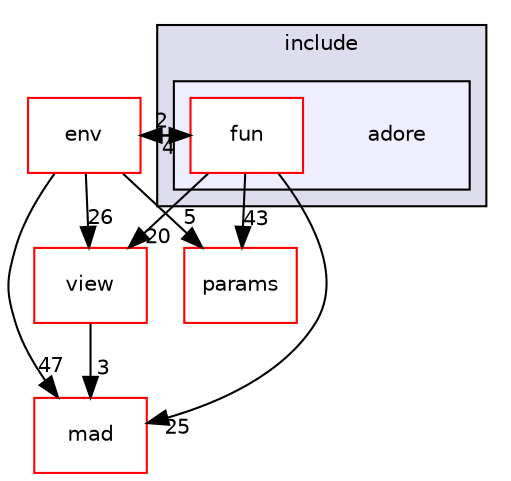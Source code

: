 digraph "/home/fascar/temp/adore/libadore/libadore/adore/fun/include/adore" {
  compound=true
  node [ fontsize="10", fontname="Helvetica"];
  edge [ labelfontsize="10", labelfontname="Helvetica"];
  subgraph clusterdir_1c9e2ebb94a392b955ee65bcbee8dfb9 {
    graph [ bgcolor="#ddddee", pencolor="black", label="include" fontname="Helvetica", fontsize="10", URL="dir_1c9e2ebb94a392b955ee65bcbee8dfb9.html"]
  subgraph clusterdir_edbf624f0ba1311e9b305f8b94d34290 {
    graph [ bgcolor="#eeeeff", pencolor="black", label="" URL="dir_edbf624f0ba1311e9b305f8b94d34290.html"];
    dir_edbf624f0ba1311e9b305f8b94d34290 [shape=plaintext label="adore"];
  dir_e953c3c9b470593c371115324609c2ae [shape=box label="fun" fillcolor="white" style="filled" color="red" URL="dir_e953c3c9b470593c371115324609c2ae.html"];
  }
  }
  dir_dd24209da890e557508ac1b6831a5bf7 [shape=box label="mad" fillcolor="white" style="filled" color="red" URL="dir_dd24209da890e557508ac1b6831a5bf7.html"];
  dir_f3d637d0f75736c37b2f136afab12125 [shape=box label="params" fillcolor="white" style="filled" color="red" URL="dir_f3d637d0f75736c37b2f136afab12125.html"];
  dir_e67924bcc0fa25173e6cb07f4c4f7f25 [shape=box label="env" fillcolor="white" style="filled" color="red" URL="dir_e67924bcc0fa25173e6cb07f4c4f7f25.html"];
  dir_a021c6ba58a8e5129fddf49c0e1c61e7 [shape=box label="view" fillcolor="white" style="filled" color="red" URL="dir_a021c6ba58a8e5129fddf49c0e1c61e7.html"];
  dir_e953c3c9b470593c371115324609c2ae->dir_a021c6ba58a8e5129fddf49c0e1c61e7 [headlabel="20", labeldistance=1.5 headhref="dir_000051_000061.html"];
  dir_e953c3c9b470593c371115324609c2ae->dir_dd24209da890e557508ac1b6831a5bf7 [headlabel="25", labeldistance=1.5 headhref="dir_000051_000092.html"];
  dir_e953c3c9b470593c371115324609c2ae->dir_e67924bcc0fa25173e6cb07f4c4f7f25 [headlabel="4", labeldistance=1.5 headhref="dir_000051_000044.html"];
  dir_e953c3c9b470593c371115324609c2ae->dir_f3d637d0f75736c37b2f136afab12125 [headlabel="43", labeldistance=1.5 headhref="dir_000051_000052.html"];
  dir_a021c6ba58a8e5129fddf49c0e1c61e7->dir_dd24209da890e557508ac1b6831a5bf7 [headlabel="3", labeldistance=1.5 headhref="dir_000061_000092.html"];
  dir_e67924bcc0fa25173e6cb07f4c4f7f25->dir_a021c6ba58a8e5129fddf49c0e1c61e7 [headlabel="26", labeldistance=1.5 headhref="dir_000044_000061.html"];
  dir_e67924bcc0fa25173e6cb07f4c4f7f25->dir_dd24209da890e557508ac1b6831a5bf7 [headlabel="47", labeldistance=1.5 headhref="dir_000044_000092.html"];
  dir_e67924bcc0fa25173e6cb07f4c4f7f25->dir_f3d637d0f75736c37b2f136afab12125 [headlabel="5", labeldistance=1.5 headhref="dir_000044_000052.html"];
  dir_e67924bcc0fa25173e6cb07f4c4f7f25->dir_e953c3c9b470593c371115324609c2ae [headlabel="2", labeldistance=1.5 headhref="dir_000044_000051.html"];
}
